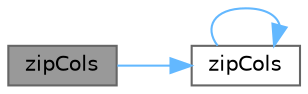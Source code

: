 digraph "zipCols"
{
 // LATEX_PDF_SIZE
  bgcolor="transparent";
  edge [fontname=Helvetica,fontsize=10,labelfontname=Helvetica,labelfontsize=10];
  node [fontname=Helvetica,fontsize=10,shape=box,height=0.2,width=0.4];
  rankdir="LR";
  Node1 [id="Node000001",label="zipCols",height=0.2,width=0.4,color="gray40", fillcolor="grey60", style="filled", fontcolor="black",tooltip=" "];
  Node1 -> Node2 [id="edge1_Node000001_Node000002",color="steelblue1",style="solid",tooltip=" "];
  Node2 [id="Node000002",label="zipCols",height=0.2,width=0.4,color="grey40", fillcolor="white", style="filled",URL="$namespaceFoam.html#a190e54f20a530daf678d83a4eb6f2361",tooltip=" "];
  Node2 -> Node2 [id="edge2_Node000002_Node000002",color="steelblue1",style="solid",tooltip=" "];
}
